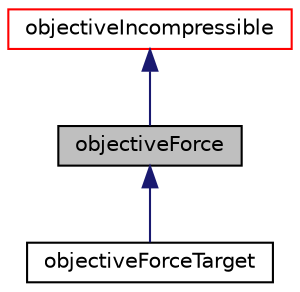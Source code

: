 digraph "objectiveForce"
{
  bgcolor="transparent";
  edge [fontname="Helvetica",fontsize="10",labelfontname="Helvetica",labelfontsize="10"];
  node [fontname="Helvetica",fontsize="10",shape=record];
  Node1 [label="objectiveForce",height=0.2,width=0.4,color="black", fillcolor="grey75", style="filled" fontcolor="black"];
  Node2 -> Node1 [dir="back",color="midnightblue",fontsize="10",style="solid",fontname="Helvetica"];
  Node2 [label="objectiveIncompressible",height=0.2,width=0.4,color="red",URL="$classFoam_1_1objectiveIncompressible.html",tooltip="Abstract base class for objective functions in incompressible flows. "];
  Node1 -> Node3 [dir="back",color="midnightblue",fontsize="10",style="solid",fontname="Helvetica"];
  Node3 [label="objectiveForceTarget",height=0.2,width=0.4,color="black",URL="$classFoam_1_1objectives_1_1objectiveForceTarget.html"];
}
